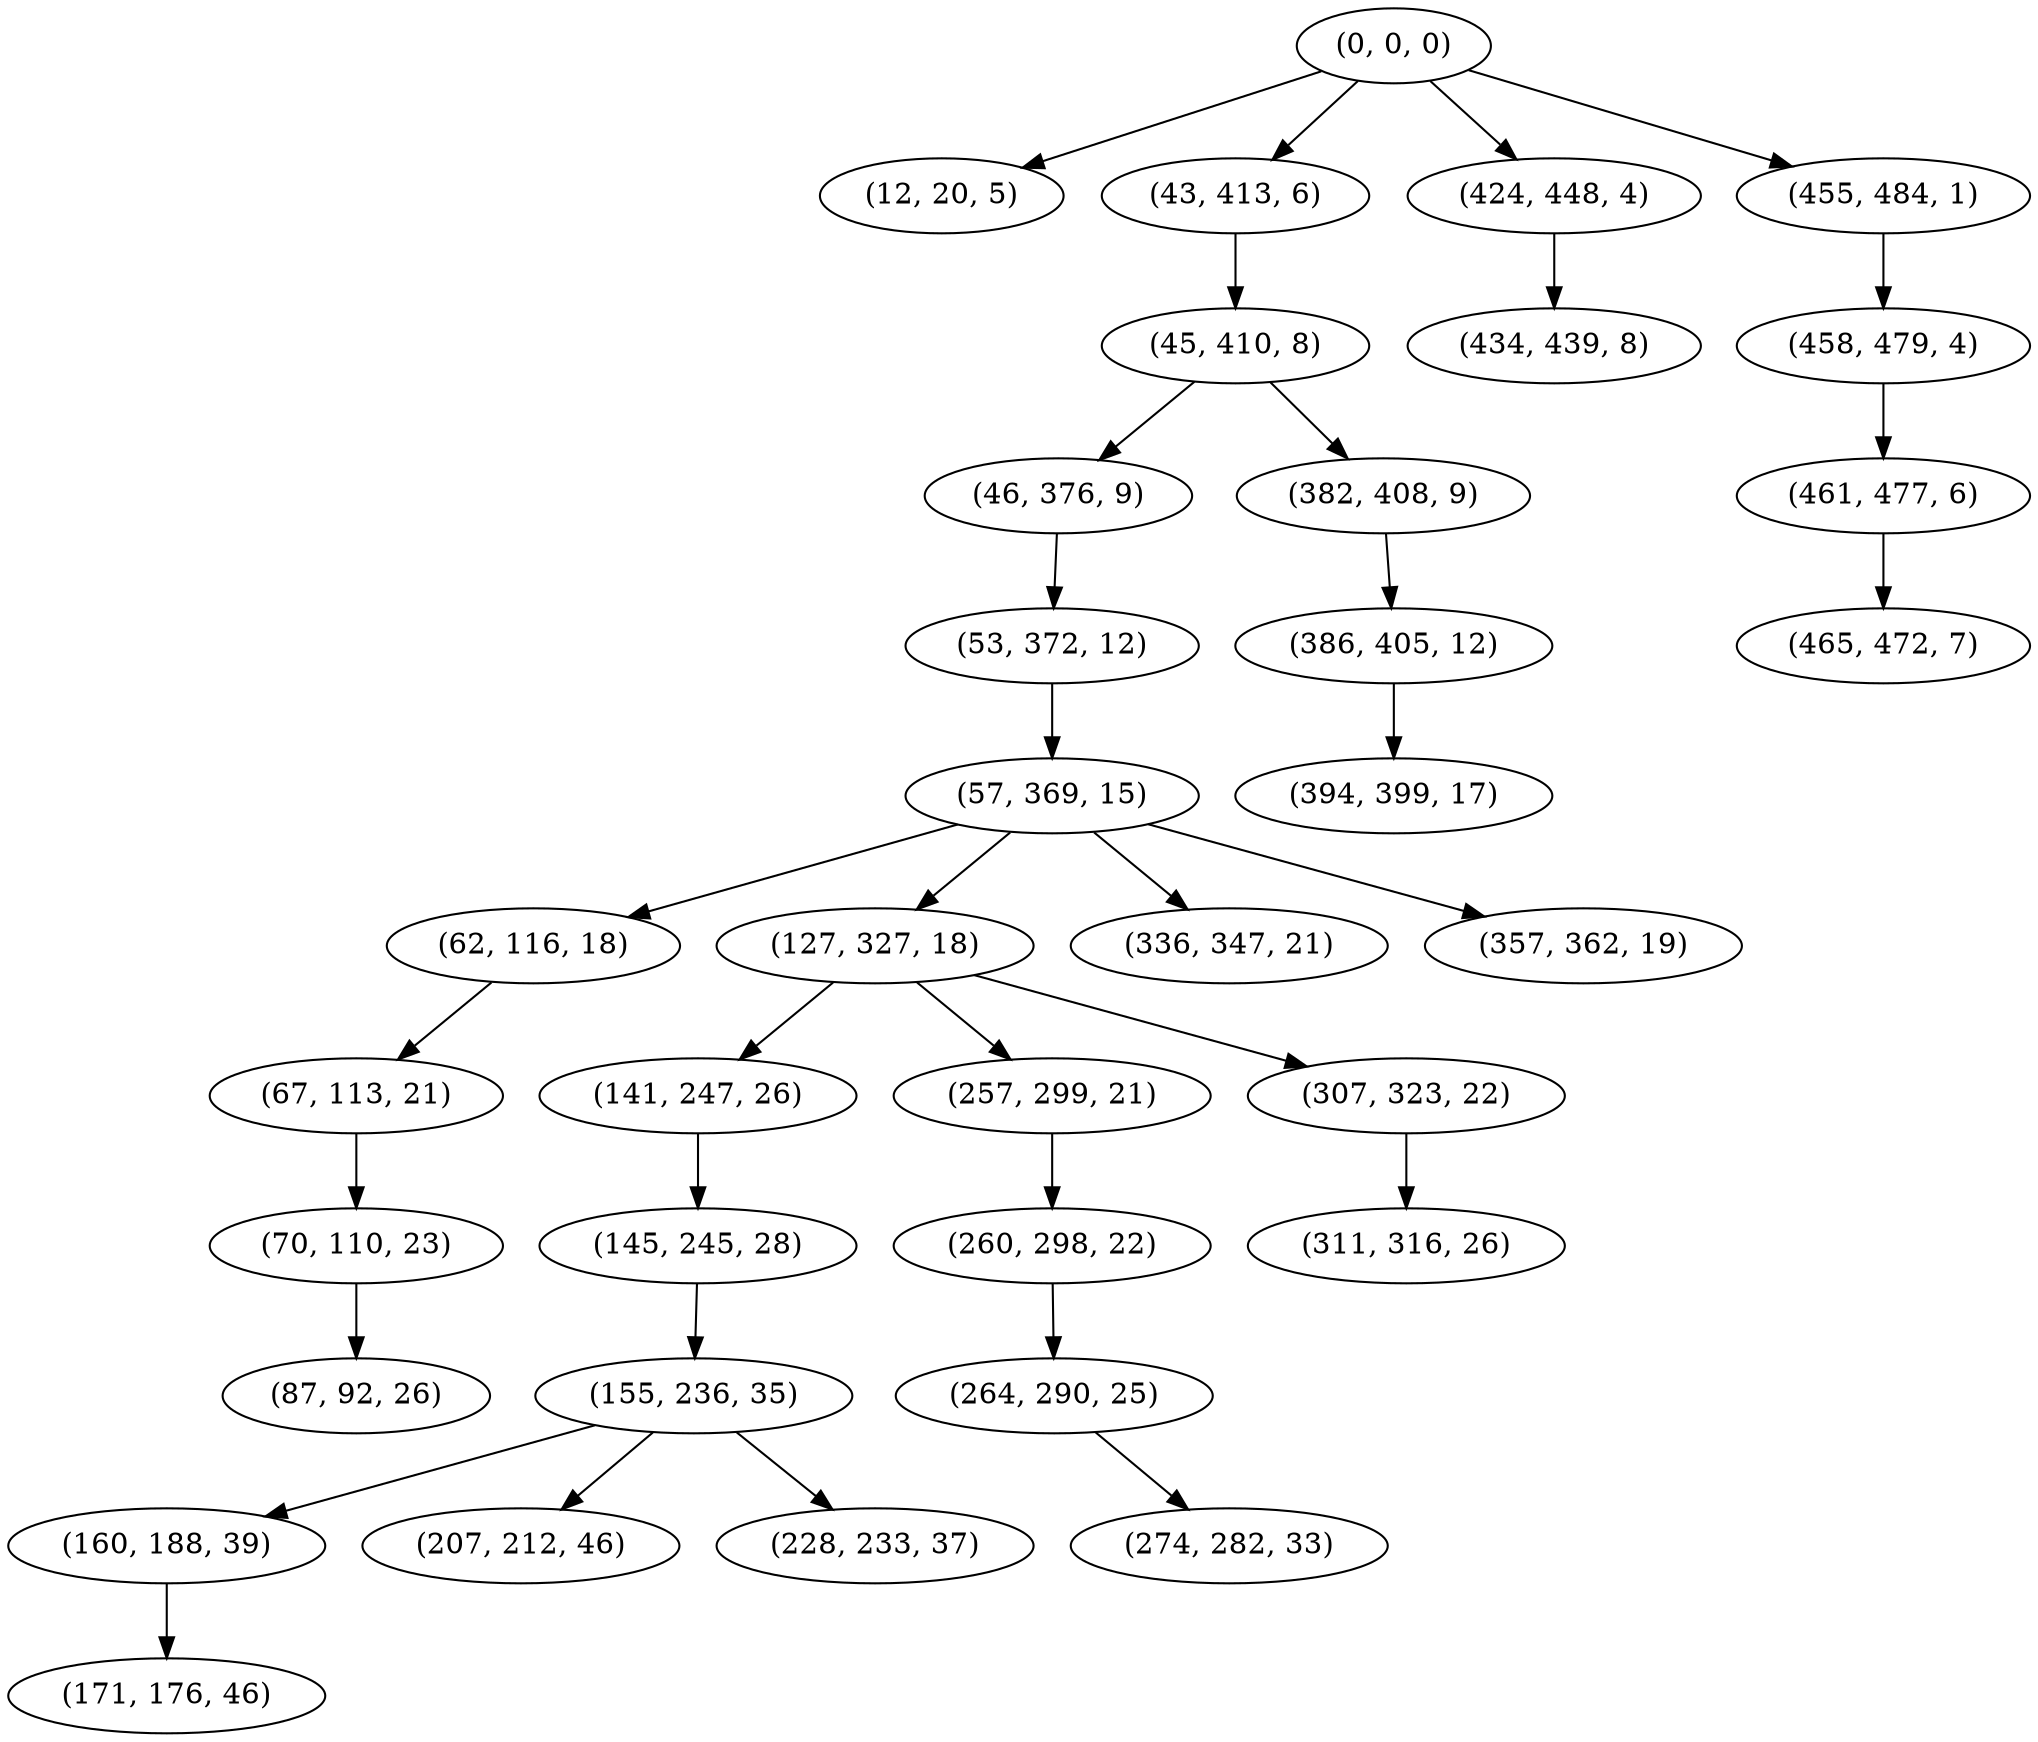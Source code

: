 digraph tree {
    "(0, 0, 0)";
    "(12, 20, 5)";
    "(43, 413, 6)";
    "(45, 410, 8)";
    "(46, 376, 9)";
    "(53, 372, 12)";
    "(57, 369, 15)";
    "(62, 116, 18)";
    "(67, 113, 21)";
    "(70, 110, 23)";
    "(87, 92, 26)";
    "(127, 327, 18)";
    "(141, 247, 26)";
    "(145, 245, 28)";
    "(155, 236, 35)";
    "(160, 188, 39)";
    "(171, 176, 46)";
    "(207, 212, 46)";
    "(228, 233, 37)";
    "(257, 299, 21)";
    "(260, 298, 22)";
    "(264, 290, 25)";
    "(274, 282, 33)";
    "(307, 323, 22)";
    "(311, 316, 26)";
    "(336, 347, 21)";
    "(357, 362, 19)";
    "(382, 408, 9)";
    "(386, 405, 12)";
    "(394, 399, 17)";
    "(424, 448, 4)";
    "(434, 439, 8)";
    "(455, 484, 1)";
    "(458, 479, 4)";
    "(461, 477, 6)";
    "(465, 472, 7)";
    "(0, 0, 0)" -> "(12, 20, 5)";
    "(0, 0, 0)" -> "(43, 413, 6)";
    "(0, 0, 0)" -> "(424, 448, 4)";
    "(0, 0, 0)" -> "(455, 484, 1)";
    "(43, 413, 6)" -> "(45, 410, 8)";
    "(45, 410, 8)" -> "(46, 376, 9)";
    "(45, 410, 8)" -> "(382, 408, 9)";
    "(46, 376, 9)" -> "(53, 372, 12)";
    "(53, 372, 12)" -> "(57, 369, 15)";
    "(57, 369, 15)" -> "(62, 116, 18)";
    "(57, 369, 15)" -> "(127, 327, 18)";
    "(57, 369, 15)" -> "(336, 347, 21)";
    "(57, 369, 15)" -> "(357, 362, 19)";
    "(62, 116, 18)" -> "(67, 113, 21)";
    "(67, 113, 21)" -> "(70, 110, 23)";
    "(70, 110, 23)" -> "(87, 92, 26)";
    "(127, 327, 18)" -> "(141, 247, 26)";
    "(127, 327, 18)" -> "(257, 299, 21)";
    "(127, 327, 18)" -> "(307, 323, 22)";
    "(141, 247, 26)" -> "(145, 245, 28)";
    "(145, 245, 28)" -> "(155, 236, 35)";
    "(155, 236, 35)" -> "(160, 188, 39)";
    "(155, 236, 35)" -> "(207, 212, 46)";
    "(155, 236, 35)" -> "(228, 233, 37)";
    "(160, 188, 39)" -> "(171, 176, 46)";
    "(257, 299, 21)" -> "(260, 298, 22)";
    "(260, 298, 22)" -> "(264, 290, 25)";
    "(264, 290, 25)" -> "(274, 282, 33)";
    "(307, 323, 22)" -> "(311, 316, 26)";
    "(382, 408, 9)" -> "(386, 405, 12)";
    "(386, 405, 12)" -> "(394, 399, 17)";
    "(424, 448, 4)" -> "(434, 439, 8)";
    "(455, 484, 1)" -> "(458, 479, 4)";
    "(458, 479, 4)" -> "(461, 477, 6)";
    "(461, 477, 6)" -> "(465, 472, 7)";
}
